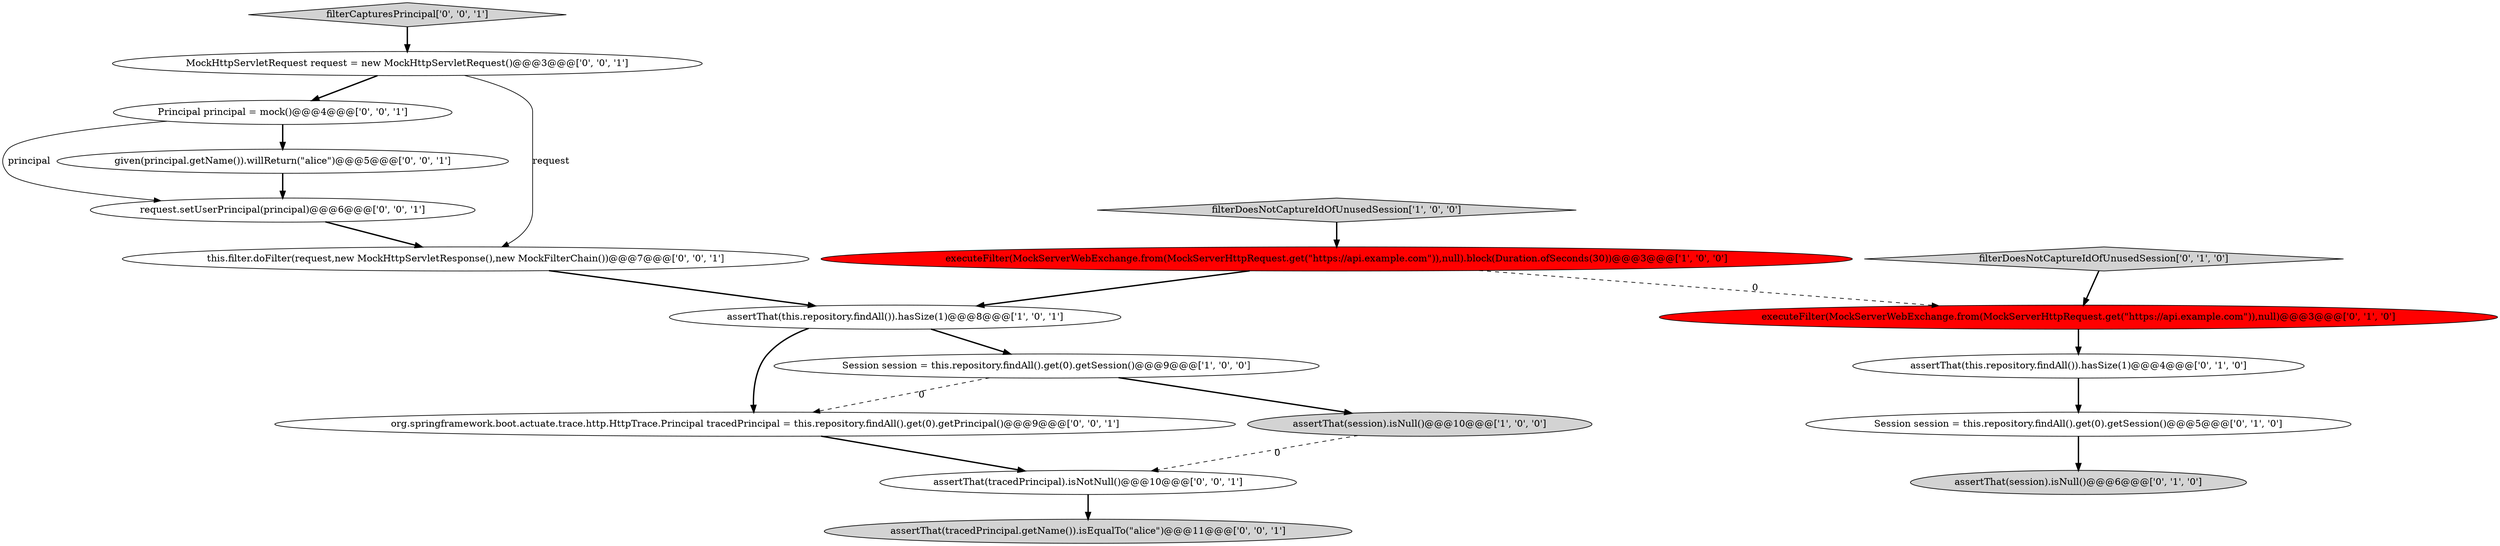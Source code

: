 digraph {
0 [style = filled, label = "filterDoesNotCaptureIdOfUnusedSession['1', '0', '0']", fillcolor = lightgray, shape = diamond image = "AAA0AAABBB1BBB"];
5 [style = filled, label = "assertThat(this.repository.findAll()).hasSize(1)@@@4@@@['0', '1', '0']", fillcolor = white, shape = ellipse image = "AAA0AAABBB2BBB"];
12 [style = filled, label = "Principal principal = mock()@@@4@@@['0', '0', '1']", fillcolor = white, shape = ellipse image = "AAA0AAABBB3BBB"];
18 [style = filled, label = "org.springframework.boot.actuate.trace.http.HttpTrace.Principal tracedPrincipal = this.repository.findAll().get(0).getPrincipal()@@@9@@@['0', '0', '1']", fillcolor = white, shape = ellipse image = "AAA0AAABBB3BBB"];
9 [style = filled, label = "Session session = this.repository.findAll().get(0).getSession()@@@5@@@['0', '1', '0']", fillcolor = white, shape = ellipse image = "AAA0AAABBB2BBB"];
11 [style = filled, label = "this.filter.doFilter(request,new MockHttpServletResponse(),new MockFilterChain())@@@7@@@['0', '0', '1']", fillcolor = white, shape = ellipse image = "AAA0AAABBB3BBB"];
14 [style = filled, label = "request.setUserPrincipal(principal)@@@6@@@['0', '0', '1']", fillcolor = white, shape = ellipse image = "AAA0AAABBB3BBB"];
3 [style = filled, label = "Session session = this.repository.findAll().get(0).getSession()@@@9@@@['1', '0', '0']", fillcolor = white, shape = ellipse image = "AAA0AAABBB1BBB"];
10 [style = filled, label = "MockHttpServletRequest request = new MockHttpServletRequest()@@@3@@@['0', '0', '1']", fillcolor = white, shape = ellipse image = "AAA0AAABBB3BBB"];
13 [style = filled, label = "filterCapturesPrincipal['0', '0', '1']", fillcolor = lightgray, shape = diamond image = "AAA0AAABBB3BBB"];
17 [style = filled, label = "given(principal.getName()).willReturn(\"alice\")@@@5@@@['0', '0', '1']", fillcolor = white, shape = ellipse image = "AAA0AAABBB3BBB"];
1 [style = filled, label = "executeFilter(MockServerWebExchange.from(MockServerHttpRequest.get(\"https://api.example.com\")),null).block(Duration.ofSeconds(30))@@@3@@@['1', '0', '0']", fillcolor = red, shape = ellipse image = "AAA1AAABBB1BBB"];
16 [style = filled, label = "assertThat(tracedPrincipal).isNotNull()@@@10@@@['0', '0', '1']", fillcolor = white, shape = ellipse image = "AAA0AAABBB3BBB"];
2 [style = filled, label = "assertThat(this.repository.findAll()).hasSize(1)@@@8@@@['1', '0', '1']", fillcolor = white, shape = ellipse image = "AAA0AAABBB1BBB"];
6 [style = filled, label = "executeFilter(MockServerWebExchange.from(MockServerHttpRequest.get(\"https://api.example.com\")),null)@@@3@@@['0', '1', '0']", fillcolor = red, shape = ellipse image = "AAA1AAABBB2BBB"];
7 [style = filled, label = "assertThat(session).isNull()@@@6@@@['0', '1', '0']", fillcolor = lightgray, shape = ellipse image = "AAA0AAABBB2BBB"];
4 [style = filled, label = "assertThat(session).isNull()@@@10@@@['1', '0', '0']", fillcolor = lightgray, shape = ellipse image = "AAA0AAABBB1BBB"];
8 [style = filled, label = "filterDoesNotCaptureIdOfUnusedSession['0', '1', '0']", fillcolor = lightgray, shape = diamond image = "AAA0AAABBB2BBB"];
15 [style = filled, label = "assertThat(tracedPrincipal.getName()).isEqualTo(\"alice\")@@@11@@@['0', '0', '1']", fillcolor = lightgray, shape = ellipse image = "AAA0AAABBB3BBB"];
13->10 [style = bold, label=""];
16->15 [style = bold, label=""];
4->16 [style = dashed, label="0"];
5->9 [style = bold, label=""];
3->18 [style = dashed, label="0"];
2->3 [style = bold, label=""];
12->17 [style = bold, label=""];
2->18 [style = bold, label=""];
8->6 [style = bold, label=""];
9->7 [style = bold, label=""];
3->4 [style = bold, label=""];
11->2 [style = bold, label=""];
6->5 [style = bold, label=""];
18->16 [style = bold, label=""];
17->14 [style = bold, label=""];
10->12 [style = bold, label=""];
1->6 [style = dashed, label="0"];
0->1 [style = bold, label=""];
1->2 [style = bold, label=""];
12->14 [style = solid, label="principal"];
14->11 [style = bold, label=""];
10->11 [style = solid, label="request"];
}

